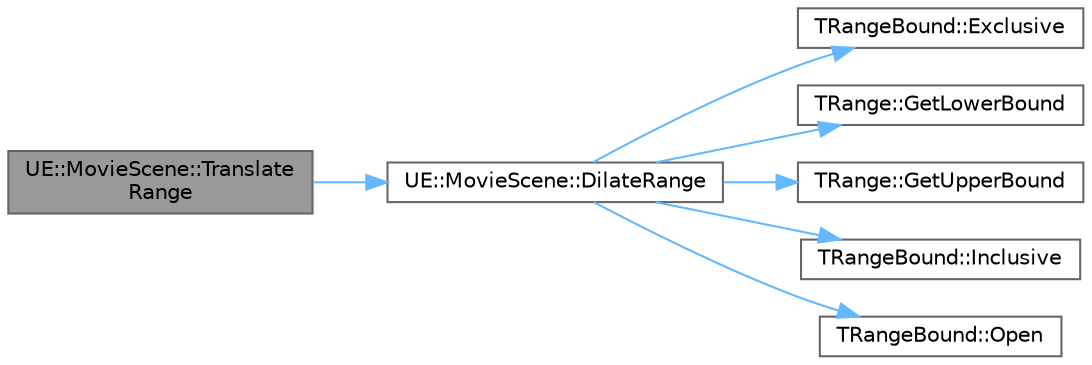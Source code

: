digraph "UE::MovieScene::TranslateRange"
{
 // INTERACTIVE_SVG=YES
 // LATEX_PDF_SIZE
  bgcolor="transparent";
  edge [fontname=Helvetica,fontsize=10,labelfontname=Helvetica,labelfontsize=10];
  node [fontname=Helvetica,fontsize=10,shape=box,height=0.2,width=0.4];
  rankdir="LR";
  Node1 [id="Node000001",label="UE::MovieScene::Translate\lRange",height=0.2,width=0.4,color="gray40", fillcolor="grey60", style="filled", fontcolor="black",tooltip="Translate the specified range by adding the specified amount to both bounds."];
  Node1 -> Node2 [id="edge1_Node000001_Node000002",color="steelblue1",style="solid",tooltip=" "];
  Node2 [id="Node000002",label="UE::MovieScene::DilateRange",height=0.2,width=0.4,color="grey40", fillcolor="white", style="filled",URL="$d1/dd1/namespaceUE_1_1MovieScene.html#a4a5a1daa40e13c9df01f05510b647e59",tooltip="Dilate the specified range by adding a specific size to the lower and upper bounds (if closed)"];
  Node2 -> Node3 [id="edge2_Node000002_Node000003",color="steelblue1",style="solid",tooltip=" "];
  Node3 [id="Node000003",label="TRangeBound::Exclusive",height=0.2,width=0.4,color="grey40", fillcolor="white", style="filled",URL="$dc/d71/classTRangeBound.html#aeb5309e84d6ada149a0dea5bf01ce702",tooltip="Returns a closed bound that excludes the specified value."];
  Node2 -> Node4 [id="edge3_Node000002_Node000004",color="steelblue1",style="solid",tooltip=" "];
  Node4 [id="Node000004",label="TRange::GetLowerBound",height=0.2,width=0.4,color="grey40", fillcolor="white", style="filled",URL="$d0/d01/classTRange.html#ad5b6523397433d35458f84a337807f7c",tooltip="Get the range's lower bound."];
  Node2 -> Node5 [id="edge4_Node000002_Node000005",color="steelblue1",style="solid",tooltip=" "];
  Node5 [id="Node000005",label="TRange::GetUpperBound",height=0.2,width=0.4,color="grey40", fillcolor="white", style="filled",URL="$d0/d01/classTRange.html#aaa525d9b635713ec3cefd4ea64d54e4a",tooltip="Get the range's upper bound."];
  Node2 -> Node6 [id="edge5_Node000002_Node000006",color="steelblue1",style="solid",tooltip=" "];
  Node6 [id="Node000006",label="TRangeBound::Inclusive",height=0.2,width=0.4,color="grey40", fillcolor="white", style="filled",URL="$dc/d71/classTRangeBound.html#aab0bd6fc9977a042858ad97cfbfd73c7",tooltip="Returns a closed bound that includes the specified value."];
  Node2 -> Node7 [id="edge6_Node000002_Node000007",color="steelblue1",style="solid",tooltip=" "];
  Node7 [id="Node000007",label="TRangeBound::Open",height=0.2,width=0.4,color="grey40", fillcolor="white", style="filled",URL="$dc/d71/classTRangeBound.html#a1eb8259997c42b78540355728bf0b326",tooltip="Returns an open bound."];
}
